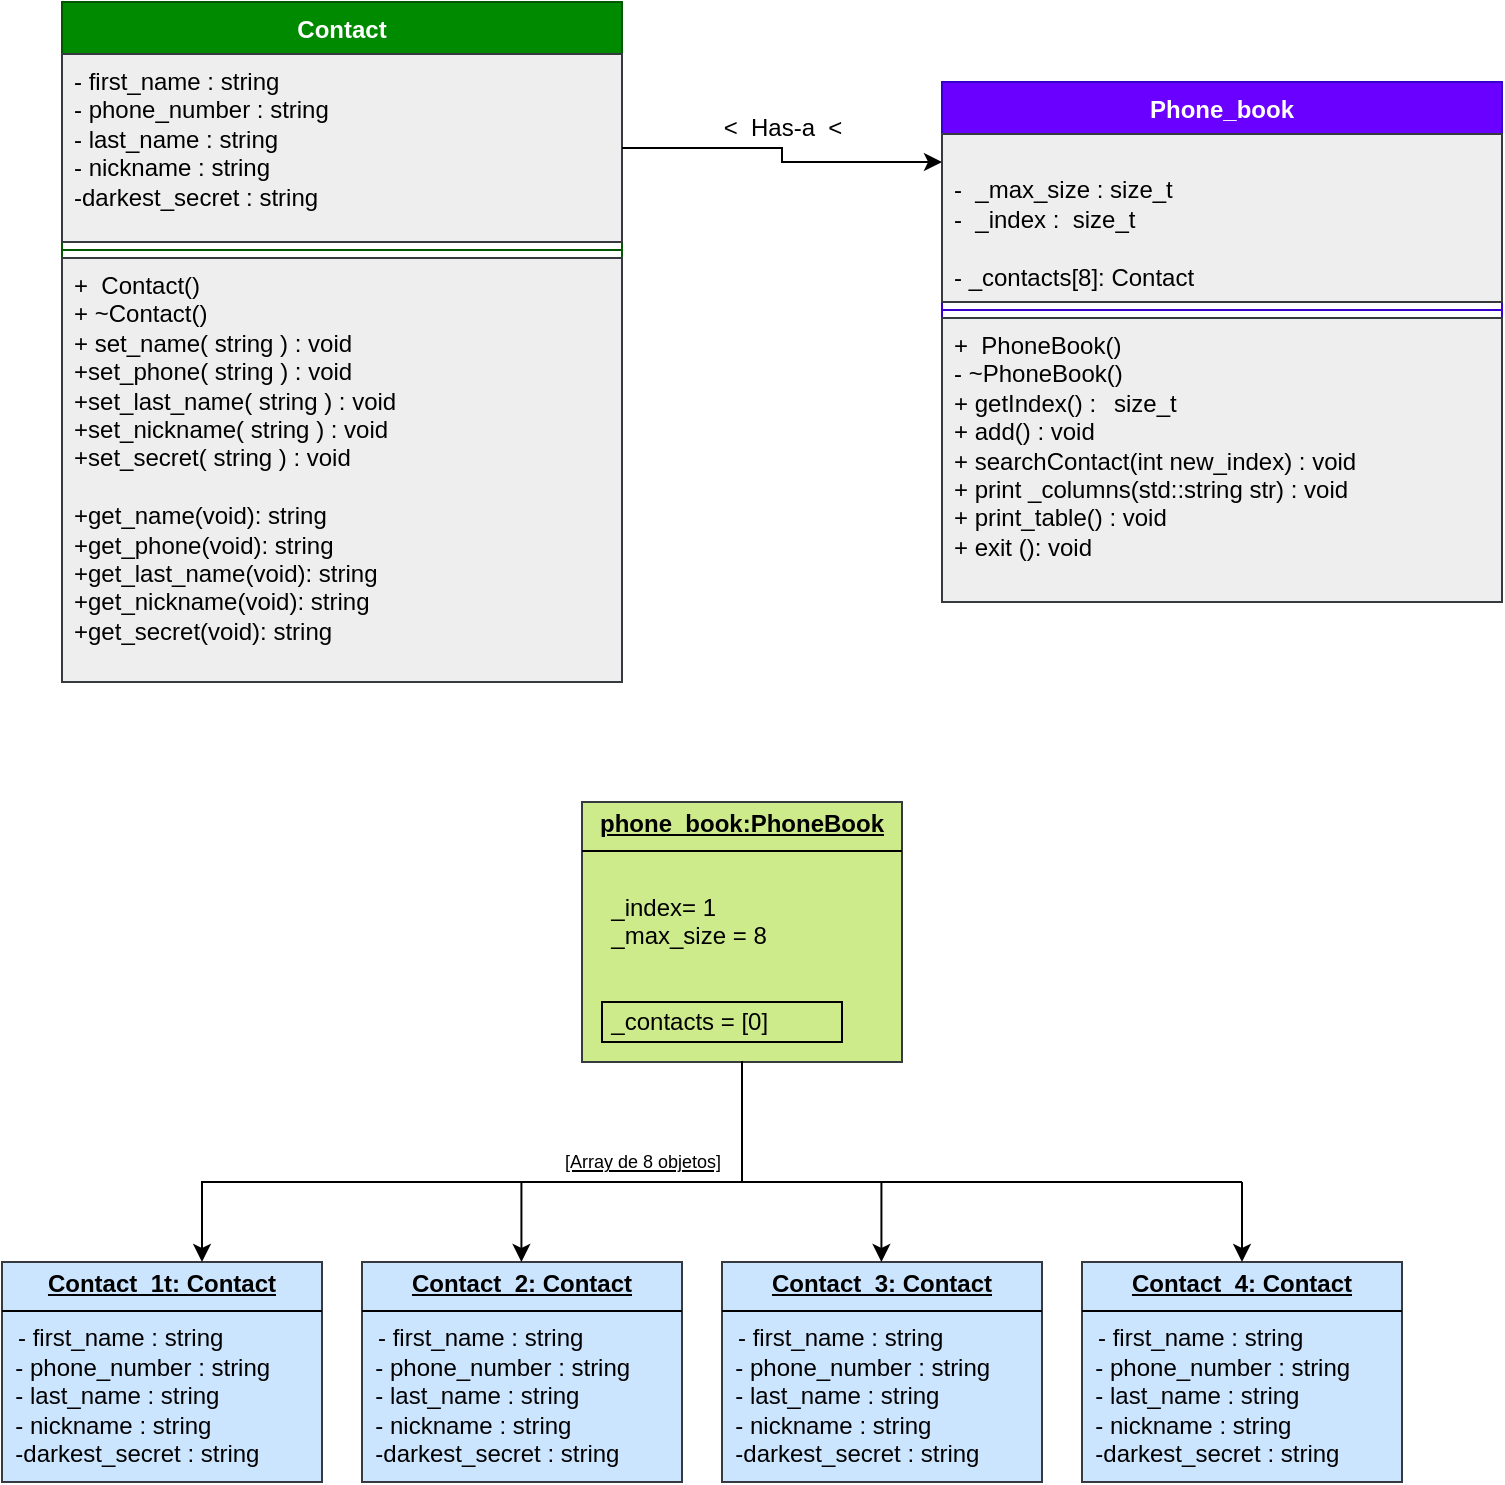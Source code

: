 <mxfile version="28.0.7" pages="2">
  <diagram name="Page-1" id="IzHbQPwucHEN2Smr9ftJ">
    <mxGraphModel grid="1" page="1" gridSize="10" guides="1" tooltips="1" connect="1" arrows="1" fold="1" pageScale="1" pageWidth="850" pageHeight="1100" math="0" shadow="0">
      <root>
        <mxCell id="0" />
        <mxCell id="1" parent="0" />
        <mxCell id="v-3bKxrAl6lYXj-cVEc9-1" value="Contact" style="swimlane;fontStyle=1;align=center;verticalAlign=top;childLayout=stackLayout;horizontal=1;startSize=26;horizontalStack=0;resizeParent=1;resizeParentMax=0;resizeLast=0;collapsible=1;marginBottom=0;whiteSpace=wrap;html=1;fillColor=#008a00;fontColor=#ffffff;strokeColor=#005700;" vertex="1" parent="1">
          <mxGeometry x="50" y="250" width="280" height="340" as="geometry">
            <mxRectangle x="30" y="80" width="100" height="30" as="alternateBounds" />
          </mxGeometry>
        </mxCell>
        <mxCell id="v-3bKxrAl6lYXj-cVEc9-2" value="- first_name : string&amp;nbsp;&lt;div&gt;- phone_number : string&lt;/div&gt;&lt;div&gt;- last_name : string&lt;/div&gt;&lt;div&gt;- nickname : string&lt;/div&gt;&lt;div&gt;-darkest_secret : string&lt;/div&gt;&lt;div&gt;&lt;br&gt;&lt;/div&gt;&lt;div&gt;&lt;br&gt;&lt;/div&gt;" style="text;align=left;verticalAlign=top;spacingLeft=4;spacingRight=4;overflow=hidden;rotatable=0;points=[[0,0.5],[1,0.5]];portConstraint=eastwest;whiteSpace=wrap;html=1;fillColor=#eeeeee;strokeColor=#36393d;" vertex="1" parent="v-3bKxrAl6lYXj-cVEc9-1">
          <mxGeometry y="26" width="280" height="94" as="geometry" />
        </mxCell>
        <mxCell id="v-3bKxrAl6lYXj-cVEc9-3" value="" style="line;strokeWidth=1;fillColor=none;align=left;verticalAlign=middle;spacingTop=-1;spacingLeft=3;spacingRight=3;rotatable=0;labelPosition=right;points=[];portConstraint=eastwest;strokeColor=inherit;" vertex="1" parent="v-3bKxrAl6lYXj-cVEc9-1">
          <mxGeometry y="120" width="280" height="8" as="geometry" />
        </mxCell>
        <mxCell id="v-3bKxrAl6lYXj-cVEc9-4" value="&lt;div&gt;+&amp;nbsp; Contact()&lt;/div&gt;&lt;div&gt;+ ~Contact()&lt;/div&gt;+ set_name( string ) :&amp;nbsp;void&amp;nbsp;&lt;div&gt;+&lt;span style=&quot;background-color: transparent;&quot;&gt;set_phone( string ) : void&amp;nbsp;&lt;/span&gt;&lt;/div&gt;&lt;div&gt;+&lt;span style=&quot;background-color: transparent;&quot;&gt;set_last_name( string ) : void&amp;nbsp;&lt;/span&gt;&lt;/div&gt;&lt;div&gt;+&lt;span style=&quot;background-color: transparent;&quot;&gt;set_nickname( string ) : void&lt;/span&gt;&lt;/div&gt;&lt;div&gt;&lt;span style=&quot;background-color: transparent;&quot;&gt;+&lt;/span&gt;&lt;span style=&quot;background-color: transparent;&quot;&gt;set_secret( string ) : void&amp;nbsp;&lt;/span&gt;&lt;span style=&quot;background-color: transparent; color: light-dark(rgb(0, 0, 0), rgb(255, 255, 255));&quot;&gt;&amp;nbsp;&lt;/span&gt;&lt;/div&gt;&lt;div&gt;&lt;span style=&quot;background-color: transparent; color: light-dark(rgb(0, 0, 0), rgb(255, 255, 255));&quot;&gt;&lt;br&gt;&lt;/span&gt;&lt;/div&gt;&lt;div&gt;+get_name(void): string&lt;/div&gt;&lt;div&gt;+get_phone(void): string&lt;br&gt;&lt;/div&gt;&lt;div&gt;+get_last_name(void): string&lt;br&gt;&lt;/div&gt;&lt;div&gt;+get_nickname(void): string&lt;br&gt;&lt;/div&gt;&lt;div&gt;+get_secret(void): string&lt;/div&gt;&lt;div&gt;&lt;br&gt;&lt;/div&gt;&lt;div&gt;&lt;span style=&quot;background-color: transparent;&quot;&gt;&lt;br&gt;&lt;/span&gt;&lt;/div&gt;" style="text;strokeColor=#36393d;fillColor=#eeeeee;align=left;verticalAlign=top;spacingLeft=4;spacingRight=4;overflow=hidden;rotatable=0;points=[[0,0.5],[1,0.5]];portConstraint=eastwest;whiteSpace=wrap;html=1;" vertex="1" parent="v-3bKxrAl6lYXj-cVEc9-1">
          <mxGeometry y="128" width="280" height="212" as="geometry" />
        </mxCell>
        <mxCell id="v-3bKxrAl6lYXj-cVEc9-21" value="&lt;span style=&quot;white-space: pre;&quot;&gt;P&lt;/span&gt;hone_book" style="swimlane;fontStyle=1;align=center;verticalAlign=top;childLayout=stackLayout;horizontal=1;startSize=26;horizontalStack=0;resizeParent=1;resizeParentMax=0;resizeLast=0;collapsible=1;marginBottom=0;whiteSpace=wrap;html=1;fillColor=#6a00ff;fontColor=#ffffff;strokeColor=#3700CC;" vertex="1" parent="1">
          <mxGeometry x="490" y="290" width="280" height="260" as="geometry" />
        </mxCell>
        <mxCell id="v-3bKxrAl6lYXj-cVEc9-22" value="&lt;div&gt;&lt;br&gt;&lt;/div&gt;-&amp;nbsp; _max_size : size_t&lt;div&gt;-&amp;nbsp; _index :&amp;nbsp; size_t&lt;/div&gt;&lt;div&gt;&lt;br&gt;&lt;/div&gt;&lt;div&gt;- _contacts[8]: Contact&amp;nbsp;&lt;br&gt;&lt;/div&gt;" style="text;strokeColor=#36393d;fillColor=#eeeeee;align=left;verticalAlign=top;spacingLeft=4;spacingRight=4;overflow=hidden;rotatable=0;points=[[0,0.5],[1,0.5]];portConstraint=eastwest;whiteSpace=wrap;html=1;" vertex="1" parent="v-3bKxrAl6lYXj-cVEc9-21">
          <mxGeometry y="26" width="280" height="84" as="geometry" />
        </mxCell>
        <mxCell id="v-3bKxrAl6lYXj-cVEc9-23" value="" style="line;strokeWidth=1;fillColor=none;align=left;verticalAlign=middle;spacingTop=-1;spacingLeft=3;spacingRight=3;rotatable=0;labelPosition=right;points=[];portConstraint=eastwest;strokeColor=inherit;" vertex="1" parent="v-3bKxrAl6lYXj-cVEc9-21">
          <mxGeometry y="110" width="280" height="8" as="geometry" />
        </mxCell>
        <mxCell id="v-3bKxrAl6lYXj-cVEc9-24" value="&lt;div&gt;+&amp;nbsp; PhoneBook()&lt;/div&gt;&lt;div&gt;- ~PhoneBook()&lt;/div&gt;&lt;div&gt;+ getIndex() :&lt;span style=&quot;white-space: pre;&quot;&gt;&#x9;&lt;/span&gt;size_t&lt;/div&gt;+ add() : void&lt;div&gt;+ searchContact(int new_index) : void&lt;/div&gt;&lt;div&gt;+ print _columns(std::string str) : void&lt;/div&gt;&lt;div&gt;+ print_table() : void&amp;nbsp;&lt;/div&gt;&lt;div&gt;+ exit (): void&amp;nbsp;&lt;/div&gt;" style="text;strokeColor=#36393d;fillColor=#eeeeee;align=left;verticalAlign=top;spacingLeft=4;spacingRight=4;overflow=hidden;rotatable=0;points=[[0,0.5],[1,0.5]];portConstraint=eastwest;whiteSpace=wrap;html=1;" vertex="1" parent="v-3bKxrAl6lYXj-cVEc9-21">
          <mxGeometry y="118" width="280" height="142" as="geometry" />
        </mxCell>
        <mxCell id="v-3bKxrAl6lYXj-cVEc9-43" value="&lt;p style=&quot;margin:0px;margin-top:4px;text-align:center;text-decoration:underline;&quot;&gt;&lt;b&gt;phone_book:PhoneBook&lt;/b&gt;&lt;/p&gt;&lt;hr size=&quot;1&quot; style=&quot;border-style:solid;&quot;&gt;&lt;p style=&quot;margin:0px;margin-left:8px;&quot;&gt;&lt;br&gt;&lt;/p&gt;&lt;p style=&quot;margin:0px;margin-left:8px;&quot;&gt;&amp;nbsp; _index= 1&lt;br&gt;&amp;nbsp; _max_size = 8&lt;br&gt;&lt;/p&gt;&lt;p style=&quot;margin:0px;margin-left:8px;&quot;&gt;&lt;br&gt;&lt;/p&gt;&lt;p style=&quot;margin:0px;margin-left:8px;&quot;&gt;&lt;br&gt;&lt;/p&gt;&lt;p style=&quot;margin:0px;margin-left:8px;&quot;&gt;&amp;nbsp; _contacts = [0]&lt;/p&gt;&lt;blockquote style=&quot;margin:0px;margin-left:8px;&quot;&gt;&lt;br&gt;&lt;/blockquote&gt;" style="verticalAlign=top;align=left;overflow=fill;html=1;whiteSpace=wrap;fillColor=#cdeb8b;strokeColor=#36393d;" vertex="1" parent="1">
          <mxGeometry x="310" y="650" width="160" height="130" as="geometry" />
        </mxCell>
        <mxCell id="U2_EYNBquKu6W52dclof-2" style="edgeStyle=orthogonalEdgeStyle;rounded=0;orthogonalLoop=1;jettySize=auto;html=1;exitX=1;exitY=0.5;exitDx=0;exitDy=0;entryX=0;entryY=0.167;entryDx=0;entryDy=0;entryPerimeter=0;" edge="1" parent="1" source="v-3bKxrAl6lYXj-cVEc9-2" target="v-3bKxrAl6lYXj-cVEc9-22">
          <mxGeometry relative="1" as="geometry" />
        </mxCell>
        <mxCell id="U2_EYNBquKu6W52dclof-3" value="&amp;lt;&amp;nbsp; Has-a&amp;nbsp; &amp;lt;" style="text;html=1;align=center;verticalAlign=middle;resizable=0;points=[];autosize=1;strokeColor=none;fillColor=none;" vertex="1" parent="1">
          <mxGeometry x="370" y="298" width="80" height="30" as="geometry" />
        </mxCell>
        <mxCell id="U2_EYNBquKu6W52dclof-10" value="&lt;p style=&quot;margin:0px;margin-top:4px;text-align:center;text-decoration:underline;&quot;&gt;&lt;b&gt;Contact_1t: Contact&lt;/b&gt;&lt;/p&gt;&lt;hr size=&quot;1&quot; style=&quot;border-style:solid;&quot;&gt;&lt;p style=&quot;margin:0px;margin-left:8px;&quot;&gt;- first_name : string&amp;nbsp;&lt;/p&gt;&lt;div&gt;&amp;nbsp; - phone_number : string&lt;/div&gt;&lt;div&gt;&amp;nbsp; - last_name : string&lt;/div&gt;&lt;div&gt;&amp;nbsp; - nickname : string&lt;/div&gt;&lt;div&gt;&amp;nbsp; -darkest_secret : string&lt;/div&gt;&lt;div&gt;&lt;br&gt;&lt;/div&gt;&lt;div&gt;&lt;br&gt;&lt;/div&gt;" style="verticalAlign=top;align=left;overflow=fill;html=1;whiteSpace=wrap;fillColor=#cce5ff;strokeColor=#36393d;" vertex="1" parent="1">
          <mxGeometry x="20" y="880" width="160" height="110" as="geometry" />
        </mxCell>
        <mxCell id="g4ldJlV_0S99kWFhOa4M-6" value="&lt;p style=&quot;margin:0px;margin-top:4px;text-align:center;text-decoration:underline;&quot;&gt;&lt;b&gt;Contact_2: Contact&lt;/b&gt;&lt;/p&gt;&lt;hr size=&quot;1&quot; style=&quot;border-style:solid;&quot;&gt;&lt;p style=&quot;margin:0px;margin-left:8px;&quot;&gt;- first_name : string&amp;nbsp;&lt;/p&gt;&lt;div&gt;&amp;nbsp; - phone_number : string&lt;/div&gt;&lt;div&gt;&amp;nbsp; - last_name : string&lt;/div&gt;&lt;div&gt;&amp;nbsp; - nickname : string&lt;/div&gt;&lt;div&gt;&amp;nbsp; -darkest_secret : string&lt;/div&gt;&lt;div&gt;&lt;br&gt;&lt;/div&gt;&lt;div&gt;&lt;br&gt;&lt;/div&gt;" style="verticalAlign=top;align=left;overflow=fill;html=1;whiteSpace=wrap;fillColor=#cce5ff;strokeColor=#36393d;" vertex="1" parent="1">
          <mxGeometry x="200" y="880" width="160" height="110" as="geometry" />
        </mxCell>
        <mxCell id="g4ldJlV_0S99kWFhOa4M-7" value="&lt;p style=&quot;margin:0px;margin-top:4px;text-align:center;text-decoration:underline;&quot;&gt;&lt;b&gt;Contact_3: Contact&lt;/b&gt;&lt;/p&gt;&lt;hr size=&quot;1&quot; style=&quot;border-style:solid;&quot;&gt;&lt;p style=&quot;margin:0px;margin-left:8px;&quot;&gt;- first_name : string&amp;nbsp;&lt;/p&gt;&lt;div&gt;&amp;nbsp; - phone_number : string&lt;/div&gt;&lt;div&gt;&amp;nbsp; - last_name : string&lt;/div&gt;&lt;div&gt;&amp;nbsp; - nickname : string&lt;/div&gt;&lt;div&gt;&amp;nbsp; -darkest_secret : string&lt;/div&gt;&lt;div&gt;&lt;br&gt;&lt;/div&gt;&lt;div&gt;&lt;br&gt;&lt;/div&gt;" style="verticalAlign=top;align=left;overflow=fill;html=1;whiteSpace=wrap;fillColor=#cce5ff;strokeColor=#36393d;" vertex="1" parent="1">
          <mxGeometry x="380" y="880" width="160" height="110" as="geometry" />
        </mxCell>
        <mxCell id="E5fSBktUwOD5KanE1q1Q-19" value="&lt;u&gt;[Array de 8 objetos]&lt;/u&gt;" style="text;html=1;align=center;verticalAlign=middle;resizable=0;points=[];autosize=1;strokeColor=none;fillColor=none;fontSize=9;" vertex="1" parent="1">
          <mxGeometry x="290" y="820" width="100" height="20" as="geometry" />
        </mxCell>
        <mxCell id="E5fSBktUwOD5KanE1q1Q-20" value="&lt;p style=&quot;margin:0px;margin-top:4px;text-align:center;text-decoration:underline;&quot;&gt;&lt;b&gt;Contact_4: Contact&lt;/b&gt;&lt;/p&gt;&lt;hr size=&quot;1&quot; style=&quot;border-style:solid;&quot;&gt;&lt;p style=&quot;margin:0px;margin-left:8px;&quot;&gt;- first_name : string&amp;nbsp;&lt;/p&gt;&lt;div&gt;&amp;nbsp; - phone_number : string&lt;/div&gt;&lt;div&gt;&amp;nbsp; - last_name : string&lt;/div&gt;&lt;div&gt;&amp;nbsp; - nickname : string&lt;/div&gt;&lt;div&gt;&amp;nbsp; -darkest_secret : string&lt;/div&gt;&lt;div&gt;&lt;br&gt;&lt;/div&gt;&lt;div&gt;&lt;br&gt;&lt;/div&gt;" style="verticalAlign=top;align=left;overflow=fill;html=1;whiteSpace=wrap;fillColor=#cce5ff;strokeColor=#36393d;" vertex="1" parent="1">
          <mxGeometry x="560" y="880" width="160" height="110" as="geometry" />
        </mxCell>
        <mxCell id="E5fSBktUwOD5KanE1q1Q-24" value="" style="shape=partialRectangle;whiteSpace=wrap;html=1;bottom=0;right=0;fillColor=none;rotation=-180;" vertex="1" parent="1">
          <mxGeometry x="120" y="780" width="270" height="60" as="geometry" />
        </mxCell>
        <mxCell id="E5fSBktUwOD5KanE1q1Q-30" value="" style="endArrow=none;html=1;rounded=0;exitX=0;exitY=0;exitDx=0;exitDy=0;" edge="1" parent="1" source="E5fSBktUwOD5KanE1q1Q-24">
          <mxGeometry width="50" height="50" relative="1" as="geometry">
            <mxPoint x="460" y="835" as="sourcePoint" />
            <mxPoint x="640" y="840" as="targetPoint" />
          </mxGeometry>
        </mxCell>
        <mxCell id="E5fSBktUwOD5KanE1q1Q-31" value="" style="endArrow=classic;html=1;rounded=0;entryX=0.5;entryY=0;entryDx=0;entryDy=0;" edge="1" parent="1" target="E5fSBktUwOD5KanE1q1Q-20">
          <mxGeometry width="50" height="50" relative="1" as="geometry">
            <mxPoint x="640" y="840" as="sourcePoint" />
            <mxPoint x="645" y="850" as="targetPoint" />
          </mxGeometry>
        </mxCell>
        <mxCell id="E5fSBktUwOD5KanE1q1Q-32" value="" style="endArrow=classic;html=1;rounded=0;entryX=0.5;entryY=0;entryDx=0;entryDy=0;" edge="1" parent="1">
          <mxGeometry width="50" height="50" relative="1" as="geometry">
            <mxPoint x="120" y="840" as="sourcePoint" />
            <mxPoint x="120" y="880" as="targetPoint" />
          </mxGeometry>
        </mxCell>
        <mxCell id="E5fSBktUwOD5KanE1q1Q-33" value="" style="endArrow=classic;html=1;rounded=0;entryX=0.5;entryY=0;entryDx=0;entryDy=0;" edge="1" parent="1">
          <mxGeometry width="50" height="50" relative="1" as="geometry">
            <mxPoint x="279.71" y="840" as="sourcePoint" />
            <mxPoint x="279.71" y="880" as="targetPoint" />
          </mxGeometry>
        </mxCell>
        <mxCell id="E5fSBktUwOD5KanE1q1Q-34" value="" style="endArrow=classic;html=1;rounded=0;entryX=0.5;entryY=0;entryDx=0;entryDy=0;" edge="1" parent="1">
          <mxGeometry width="50" height="50" relative="1" as="geometry">
            <mxPoint x="459.71" y="840" as="sourcePoint" />
            <mxPoint x="459.71" y="880" as="targetPoint" />
          </mxGeometry>
        </mxCell>
        <mxCell id="ops4TEsEZXX23pgfn7C1-2" value="" style="verticalLabelPosition=bottom;verticalAlign=top;html=1;shape=mxgraph.basic.rect;fillColor2=none;strokeWidth=1;size=20;indent=5;shadow=0;fillColor=none;" vertex="1" parent="1">
          <mxGeometry x="320" y="750" width="120" height="20" as="geometry" />
        </mxCell>
      </root>
    </mxGraphModel>
  </diagram>
  <diagram id="Yp_TXYJOQdWTY3IbUfwL" name="Page-2">
    <mxGraphModel dx="1031" dy="983" grid="1" gridSize="10" guides="1" tooltips="1" connect="1" arrows="1" fold="1" page="1" pageScale="1" pageWidth="850" pageHeight="1100" math="0" shadow="0">
      <root>
        <mxCell id="0" />
        <mxCell id="1" parent="0" />
      </root>
    </mxGraphModel>
  </diagram>
</mxfile>
